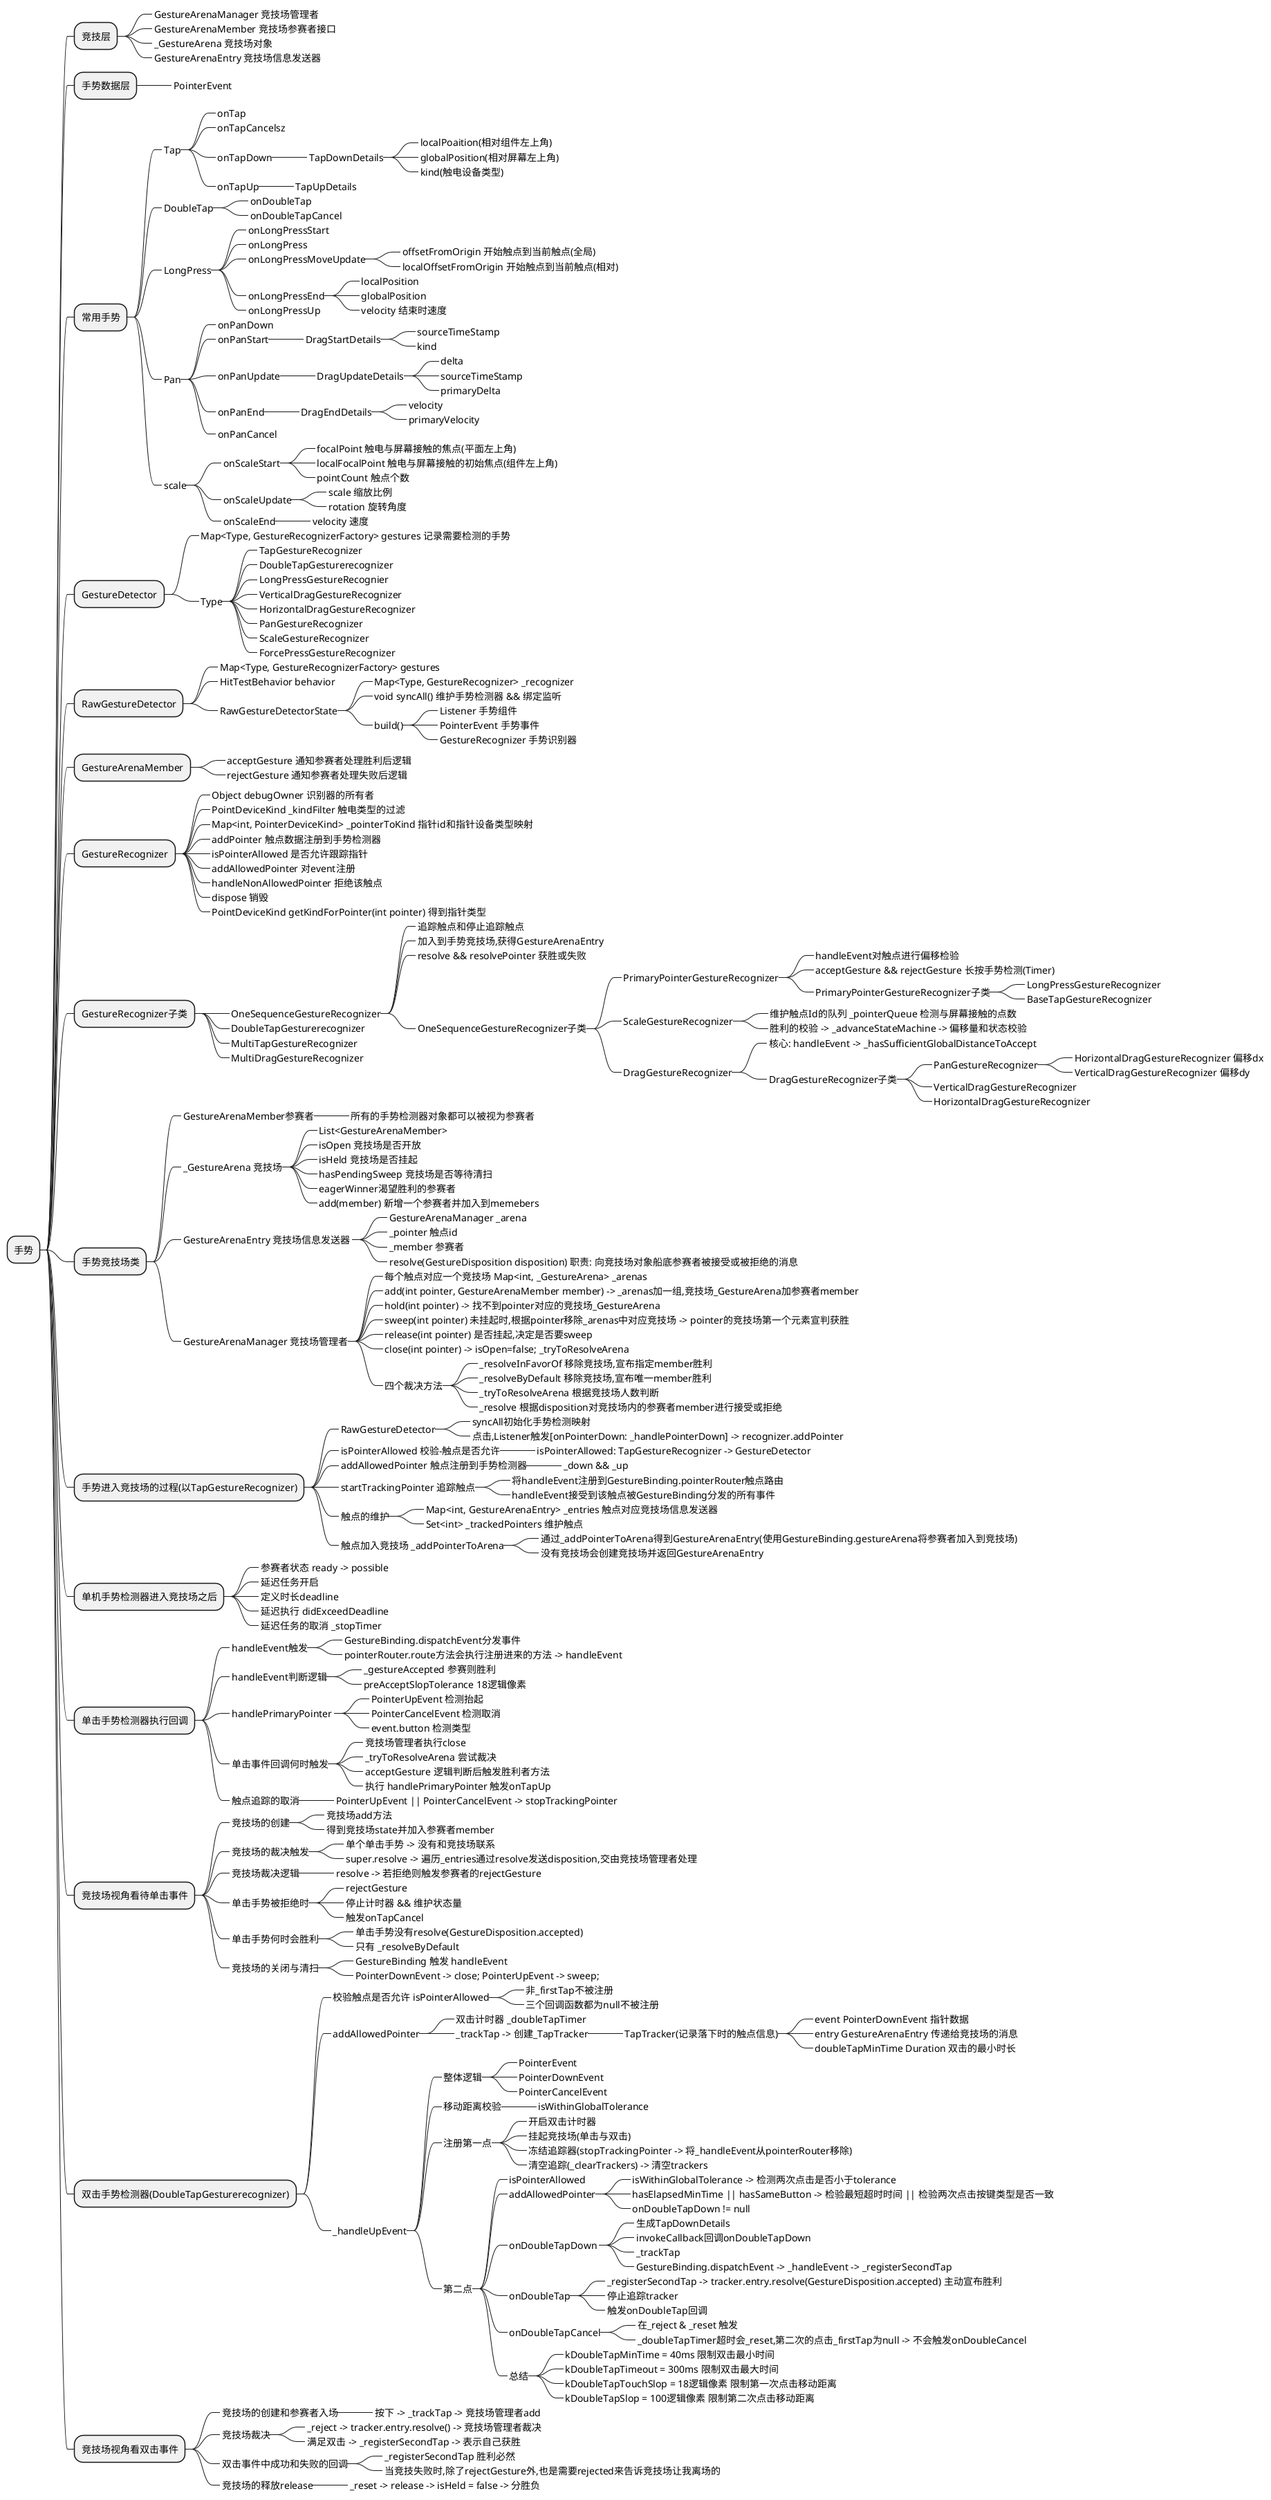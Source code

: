 @startmindmap
* 手势
** 竞技层
***_ GestureArenaManager 竞技场管理者
***_ GestureArenaMember 竞技场参赛者接口
***_ _GestureArena 竞技场对象
***_ GestureArenaEntry 竞技场信息发送器
** 手势数据层
***_ PointerEvent
** 常用手势
***_ Tap
****_ onTap
****_ onTapCancelsz
****_ onTapDown
*****_ TapDownDetails
******_ localPoaition(相对组件左上角)
******_ globalPosition(相对屏幕左上角)
******_ kind(触电设备类型)
****_ onTapUp
*****_ TapUpDetails
***_ DoubleTap
****_ onDoubleTap
****_ onDoubleTapCancel
***_ LongPress
****_ onLongPressStart
****_ onLongPress
****_ onLongPressMoveUpdate
*****_ offsetFromOrigin 开始触点到当前触点(全局)
*****_ localOffsetFromOrigin 开始触点到当前触点(相对)
****_ onLongPressEnd
*****_ localPosition
*****_ globalPosition
*****_ velocity 结束时速度
****_ onLongPressUp
***_ Pan
****_ onPanDown
****_ onPanStart
*****_ DragStartDetails
******_ sourceTimeStamp
******_ kind
****_ onPanUpdate
*****_ DragUpdateDetails
******_ delta
******_ sourceTimeStamp
******_ primaryDelta
****_ onPanEnd
*****_ DragEndDetails
******_ velocity
******_ primaryVelocity
****_ onPanCancel
***_ scale
****_ onScaleStart
*****_ focalPoint 触电与屏幕接触的焦点(平面左上角)
*****_ localFocalPoint 触电与屏幕接触的初始焦点(组件左上角)
*****_ pointCount 触点个数
****_ onScaleUpdate
*****_ scale 缩放比例
*****_ rotation 旋转角度
****_ onScaleEnd
*****_ velocity 速度
** GestureDetector
***_ Map<Type, GestureRecognizerFactory> gestures 记录需要检测的手势
***_ Type
****_ TapGestureRecognizer
****_ DoubleTapGesturerecognizer
****_ LongPressGestureRecognier
****_ VerticalDragGestureRecognizer
****_ HorizontalDragGestureRecognizer
****_ PanGestureRecognizer
****_ ScaleGestureRecognizer
****_ ForcePressGestureRecognizer
** RawGestureDetector
***_ Map<Type, GestureRecognizerFactory> gestures
***_ HitTestBehavior behavior
***_ RawGestureDetectorState
****_ Map<Type, GestureRecognizer> _recognizer
****_ void syncAll() 维护手势检测器 && 绑定监听
****_ build()
*****_ Listener 手势组件
*****_ PointerEvent 手势事件
*****_ GestureRecognizer 手势识别器
** GestureArenaMember
***_ acceptGesture 通知参赛者处理胜利后逻辑
***_ rejectGesture 通知参赛者处理失败后逻辑
** GestureRecognizer
***_ Object debugOwner 识别器的所有者
***_ PointDeviceKind _kindFilter 触电类型的过滤
***_ Map<int, PointerDeviceKind> _pointerToKind 指针id和指针设备类型映射
***_ addPointer 触点数据注册到手势检测器
***_ isPointerAllowed 是否允许跟踪指针
***_ addAllowedPointer 对event注册
***_ handleNonAllowedPointer 拒绝该触点
***_ dispose 销毁
***_ PointDeviceKind getKindForPointer(int pointer) 得到指针类型
** GestureRecognizer子类
***_ OneSequenceGestureRecognizer
****_ 追踪触点和停止追踪触点
****_ 加入到手势竞技场,获得GestureArenaEntry
****_ resolve && resolvePointer 获胜或失败
****_ OneSequenceGestureRecognizer子类
*****_ PrimaryPointerGestureRecognizer
******_ handleEvent对触点进行偏移检验
******_ acceptGesture && rejectGesture 长按手势检测(Timer)
******_ PrimaryPointerGestureRecognizer子类
*******_ LongPressGestureRecognizer
*******_ BaseTapGestureRecognizer
*****_ ScaleGestureRecognizer
******_ 维护触点Id的队列 _pointerQueue 检测与屏幕接触的点数
******_ 胜利的校验 -> _advanceStateMachine -> 偏移量和状态校验
*****_ DragGestureRecognizer
******_ 核心: handleEvent -> _hasSufficientGlobalDistanceToAccept
******_ DragGestureRecognizer子类
*******_ PanGestureRecognizer
********_ HorizontalDragGestureRecognizer 偏移dx
********_ VerticalDragGestureRecognizer 偏移dy
*******_ VerticalDragGestureRecognizer
*******_ HorizontalDragGestureRecognizer
***_ DoubleTapGesturerecognizer
***_ MultiTapGestureRecognizer
***_ MultiDragGestureRecognizer
** 手势竞技场类
***_ GestureArenaMember参赛者
****_ 所有的手势检测器对象都可以被视为参赛者
***_ _GestureArena 竞技场
****_ List<GestureArenaMember>
****_ isOpen 竞技场是否开放
****_ isHeld 竞技场是否挂起
****_ hasPendingSweep 竞技场是否等待清扫
****_ eagerWinner渴望胜利的参赛者
****_ add(member) 新增一个参赛者并加入到memebers
***_ GestureArenaEntry 竞技场信息发送器 
****_ GestureArenaManager _arena
****_ _pointer 触点id
****_ _member 参赛者
****_ resolve(GestureDisposition disposition) 职责: 向竞技场对象船底参赛者被接受或被拒绝的消息
***_ GestureArenaManager 竞技场管理者
****_ 每个触点对应一个竞技场 Map<int, _GestureArena> _arenas
****_ add(int pointer, GestureArenaMember member) -> _arenas加一组,竞技场_GestureArena加参赛者member
****_ hold(int pointer) -> 找不到pointer对应的竞技场_GestureArena
****_ sweep(int pointer) 未挂起时,根据pointer移除_arenas中对应竞技场 -> pointer的竞技场第一个元素宣判获胜
****_ release(int pointer) 是否挂起,决定是否要sweep
****_ close(int pointer) -> isOpen=false; _tryToResolveArena
****_ 四个裁决方法
*****_ _resolveInFavorOf 移除竞技场,宣布指定member胜利
*****_ _resolveByDefault 移除竞技场,宣布唯一member胜利
*****_ _tryToResolveArena 根据竞技场人数判断
*****_ _resolve 根据disposition对竞技场内的参赛者member进行接受或拒绝
** 手势进入竞技场的过程(以TapGestureRecognizer)
***_ RawGestureDetector
****_ syncAll初始化手势检测映射
****_ 点击,Listener触发[onPointerDown: _handlePointerDown] -> recognizer.addPointer
***_ isPointerAllowed 校验-触点是否允许
****_ isPointerAllowed: TapGestureRecognizer -> GestureDetector
***_ addAllowedPointer 触点注册到手势检测器
****_ _down && _up
***_ startTrackingPointer 追踪触点
****_ 将handleEvent注册到GestureBinding.pointerRouter触点路由
****_ handleEvent接受到该触点被GestureBinding分发的所有事件
***_ 触点的维护
****_ Map<int, GestureArenaEntry> _entries 触点对应竞技场信息发送器
****_ Set<int> _trackedPointers 维护触点
***_ 触点加入竞技场 _addPointerToArena
****_ 通过_addPointerToArena得到GestureArenaEntry(使用GestureBinding.gestureArena将参赛者加入到竞技场)
****_ 没有竞技场会创建竞技场并返回GestureArenaEntry
** 单机手势检测器进入竞技场之后
***_ 参赛者状态 ready -> possible
***_ 延迟任务开启
***_ 定义时长deadline
***_ 延迟执行 didExceedDeadline
***_ 延迟任务的取消 _stopTimer
** 单击手势检测器执行回调
***_ handleEvent触发
****_ GestureBinding.dispatchEvent分发事件
****_ pointerRouter.route方法会执行注册进来的方法 -> handleEvent
***_ handleEvent判断逻辑
****_ _gestureAccepted 参赛则胜利
****_ preAcceptSlopTolerance 18逻辑像素
***_ handlePrimaryPointer 
****_ PointerUpEvent 检测抬起
****_ PointerCancelEvent 检测取消
****_ event.button 检测类型
***_ 单击事件回调何时触发
****_ 竞技场管理者执行close
****_ _tryToResolveArena 尝试裁决
****_ acceptGesture 逻辑判断后触发胜利者方法
****_ 执行 handlePrimaryPointer 触发onTapUp
***_ 触点追踪的取消
****_ PointerUpEvent || PointerCancelEvent -> stopTrackingPointer
** 竞技场视角看待单击事件
***_ 竞技场的创建
****_ 竞技场add方法
****_ 得到竞技场state并加入参赛者member
***_ 竞技场的裁决触发
****_ 单个单击手势 -> 没有和竞技场联系
****_ super.resolve -> 遍历_entries通过resolve发送disposition,交由竞技场管理者处理
***_ 竞技场裁决逻辑
****_ resolve -> 若拒绝则触发参赛者的rejectGesture
***_ 单击手势被拒绝时
****_ rejectGesture
****_ 停止计时器 && 维护状态量
****_ 触发onTapCancel
***_ 单击手势何时会胜利
****_ 单击手势没有resolve(GestureDisposition.accepted)
****_ 只有 _resolveByDefault
***_ 竞技场的关闭与清扫
****_ GestureBinding 触发 handleEvent
****_ PointerDownEvent -> close; PointerUpEvent -> sweep;
** 双击手势检测器(DoubleTapGesturerecognizer)
***_ 校验触点是否允许 isPointerAllowed
****_ 非_firstTap不被注册
****_ 三个回调函数都为null不被注册
***_ addAllowedPointer
****_ 双击计时器 _doubleTapTimer
****_ _trackTap -> 创建_TapTracker
*****_ TapTracker(记录落下时的触点信息)
******_ event PointerDownEvent 指针数据
******_ entry GestureArenaEntry 传递给竞技场的消息
******_ doubleTapMinTime Duration 双击的最小时长
***_ _handleUpEvent
****_ 整体逻辑
*****_ PointerEvent
*****_ PointerDownEvent
*****_ PointerCancelEvent
****_ 移动距离校验
*****_ isWithinGlobalTolerance
****_ 注册第一点
*****_ 开启双击计时器
*****_ 挂起竞技场(单击与双击)
*****_ 冻结追踪器(stopTrackingPointer -> 将_handleEvent从pointerRouter移除)
*****_ 清空追踪(_clearTrackers) -> 清空trackers
****_ 第二点
*****_ isPointerAllowed
*****_ addAllowedPointer
******_ isWithinGlobalTolerance -> 检测两次点击是否小于tolerance
******_ hasElapsedMinTime || hasSameButton -> 检验最短超时时间 || 检验两次点击按键类型是否一致
******_ onDoubleTapDown != null
*****_ onDoubleTapDown 
******_ 生成TapDownDetails
******_ invokeCallback回调onDoubleTapDown
******_ _trackTap
******_ GestureBinding.dispatchEvent -> _handleEvent -> _registerSecondTap
*****_ onDoubleTap
******_ _registerSecondTap -> tracker.entry.resolve(GestureDisposition.accepted) 主动宣布胜利
******_ 停止追踪tracker
******_ 触发onDoubleTap回调
*****_ onDoubleTapCancel
******_ 在_reject & _reset 触发
******_ _doubleTapTimer超时会_reset,第二次的点击_firstTap为null -> 不会触发onDoubleCancel
*****_ 总结
******_ kDoubleTapMinTime = 40ms 限制双击最小时间
******_ kDoubleTapTimeout = 300ms 限制双击最大时间
******_ kDoubleTapTouchSlop = 18逻辑像素 限制第一次点击移动距离
******_ kDoubleTapSlop = 100逻辑像素 限制第二次点击移动距离
** 竞技场视角看双击事件
***_ 竞技场的创建和参赛者入场
****_ 按下 -> _trackTap -> 竞技场管理者add
***_ 竞技场裁决
****_ _reject -> tracker.entry.resolve() -> 竞技场管理者裁决
****_ 满足双击 -> _registerSecondTap -> 表示自己获胜
***_ 双击事件中成功和失败的回调
****_ _registerSecondTap 胜利必然
****_ 当竞技失败时,除了rejectGesture外,也是需要rejected来告诉竞技场让我离场的
***_ 竞技场的释放release
****_ _reset -> release -> isHeld = false -> 分胜负
@endmindmap